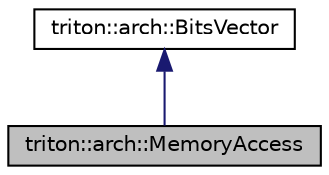 digraph "triton::arch::MemoryAccess"
{
  edge [fontname="Helvetica",fontsize="10",labelfontname="Helvetica",labelfontsize="10"];
  node [fontname="Helvetica",fontsize="10",shape=record];
  Node0 [label="triton::arch::MemoryAccess",height=0.2,width=0.4,color="black", fillcolor="grey75", style="filled", fontcolor="black"];
  Node1 -> Node0 [dir="back",color="midnightblue",fontsize="10",style="solid",fontname="Helvetica"];
  Node1 [label="triton::arch::BitsVector",height=0.2,width=0.4,color="black", fillcolor="white", style="filled",URL="$classtriton_1_1arch_1_1BitsVector.html",tooltip="This class is used to deal with registers and memory as bits vector. "];
}
